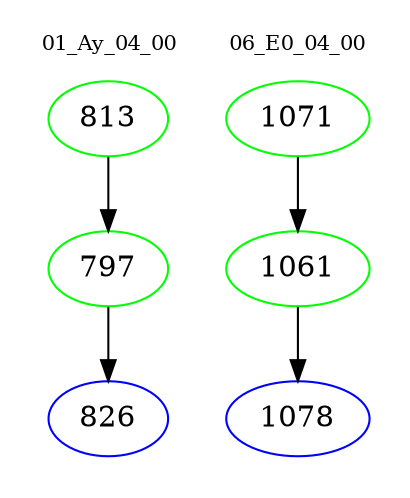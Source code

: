 digraph{
subgraph cluster_0 {
color = white
label = "01_Ay_04_00";
fontsize=10;
T0_813 [label="813", color="green"]
T0_813 -> T0_797 [color="black"]
T0_797 [label="797", color="green"]
T0_797 -> T0_826 [color="black"]
T0_826 [label="826", color="blue"]
}
subgraph cluster_1 {
color = white
label = "06_E0_04_00";
fontsize=10;
T1_1071 [label="1071", color="green"]
T1_1071 -> T1_1061 [color="black"]
T1_1061 [label="1061", color="green"]
T1_1061 -> T1_1078 [color="black"]
T1_1078 [label="1078", color="blue"]
}
}

